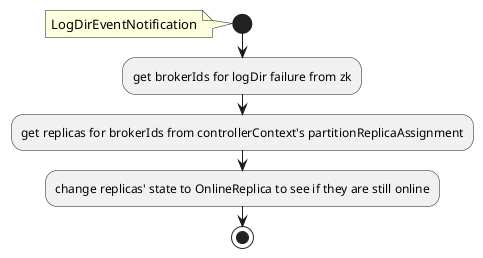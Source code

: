 @startuml
start
note left: LogDirEventNotification
:get brokerIds for logDir failure from zk;
:get replicas for brokerIds from controllerContext's partitionReplicaAssignment;
:change replicas' state to OnlineReplica to see if they are still online;
stop
@enduml
